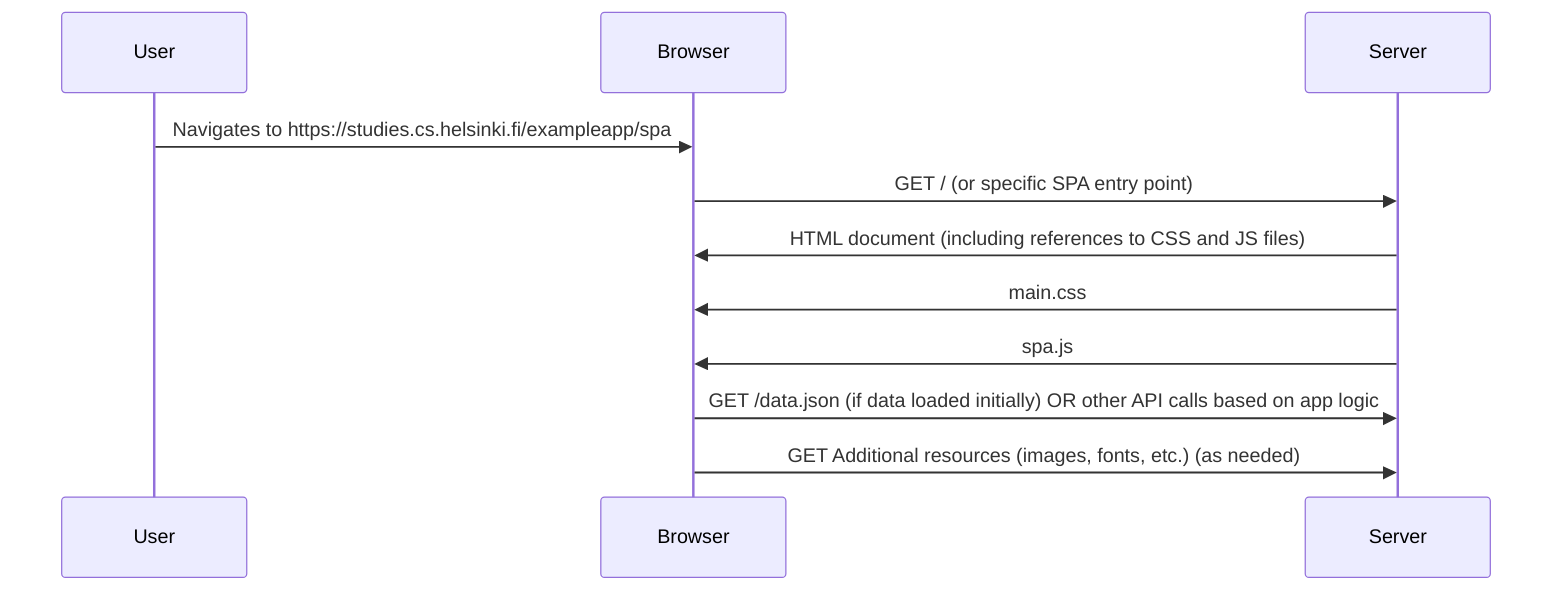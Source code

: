 sequenceDiagram
  participant User
  participant Browser
  participant Server
  User->>Browser: Navigates to https://studies.cs.helsinki.fi/exampleapp/spa
  Browser->>Server: GET / (or specific SPA entry point)  # Assuming clean URL structure
  Server->>Browser: HTML document (including references to CSS and JS files)
  Server->>Browser: main.css
  Server->>Browser: spa.js
  Browser->>Server: GET /data.json (if data loaded initially) OR other API calls based on app logic  # Consolidated based on feedback
   Browser->>Server: GET Additional resources (images, fonts, etc.) (as needed)